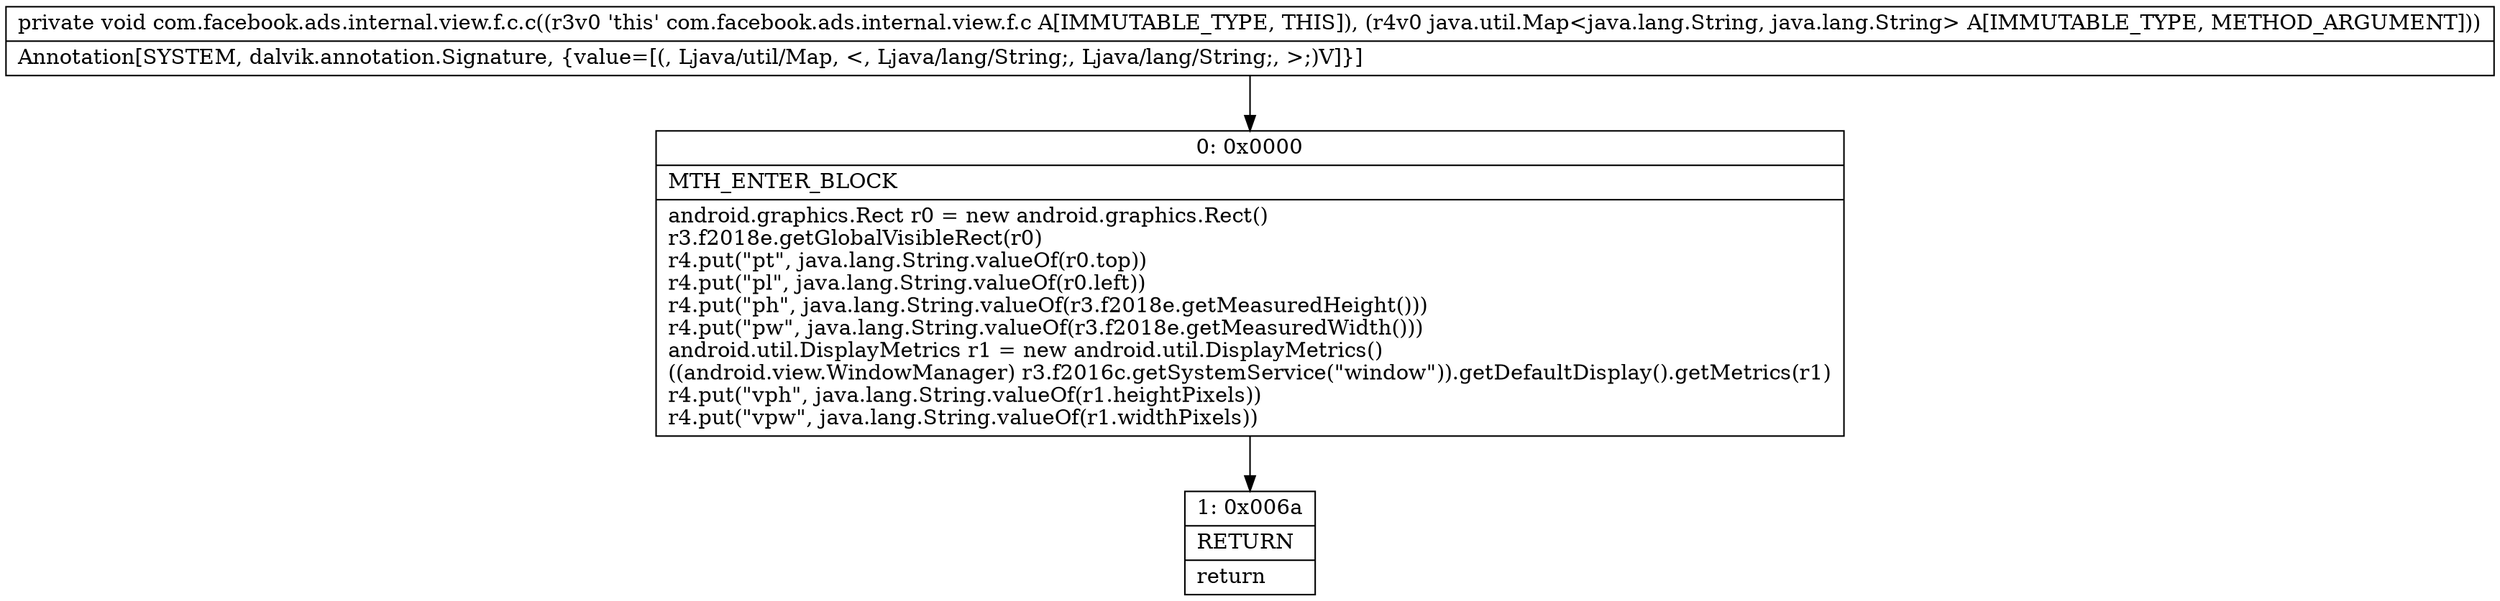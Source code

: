 digraph "CFG forcom.facebook.ads.internal.view.f.c.c(Ljava\/util\/Map;)V" {
Node_0 [shape=record,label="{0\:\ 0x0000|MTH_ENTER_BLOCK\l|android.graphics.Rect r0 = new android.graphics.Rect()\lr3.f2018e.getGlobalVisibleRect(r0)\lr4.put(\"pt\", java.lang.String.valueOf(r0.top))\lr4.put(\"pl\", java.lang.String.valueOf(r0.left))\lr4.put(\"ph\", java.lang.String.valueOf(r3.f2018e.getMeasuredHeight()))\lr4.put(\"pw\", java.lang.String.valueOf(r3.f2018e.getMeasuredWidth()))\landroid.util.DisplayMetrics r1 = new android.util.DisplayMetrics()\l((android.view.WindowManager) r3.f2016c.getSystemService(\"window\")).getDefaultDisplay().getMetrics(r1)\lr4.put(\"vph\", java.lang.String.valueOf(r1.heightPixels))\lr4.put(\"vpw\", java.lang.String.valueOf(r1.widthPixels))\l}"];
Node_1 [shape=record,label="{1\:\ 0x006a|RETURN\l|return\l}"];
MethodNode[shape=record,label="{private void com.facebook.ads.internal.view.f.c.c((r3v0 'this' com.facebook.ads.internal.view.f.c A[IMMUTABLE_TYPE, THIS]), (r4v0 java.util.Map\<java.lang.String, java.lang.String\> A[IMMUTABLE_TYPE, METHOD_ARGUMENT]))  | Annotation[SYSTEM, dalvik.annotation.Signature, \{value=[(, Ljava\/util\/Map, \<, Ljava\/lang\/String;, Ljava\/lang\/String;, \>;)V]\}]\l}"];
MethodNode -> Node_0;
Node_0 -> Node_1;
}

